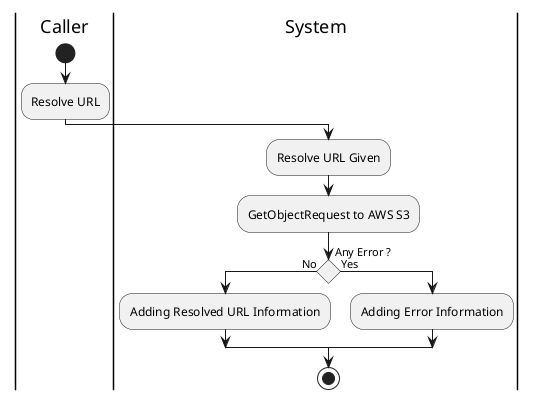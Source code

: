 @startuml Resolve

skinparam ConditionEndStyle hline
skinparam conditionStyle diamond
skinparam Monochrome true
skinparam Shadowing false

|Caller|
start
:Resolve URL;

|System|
:Resolve URL Given;
:GetObjectRequest to AWS S3;
if (Any Error ?) then (No)
    :Adding Resolved URL Information;
else (Yes)
    :Adding Error Information;
endif
stop

@enduml